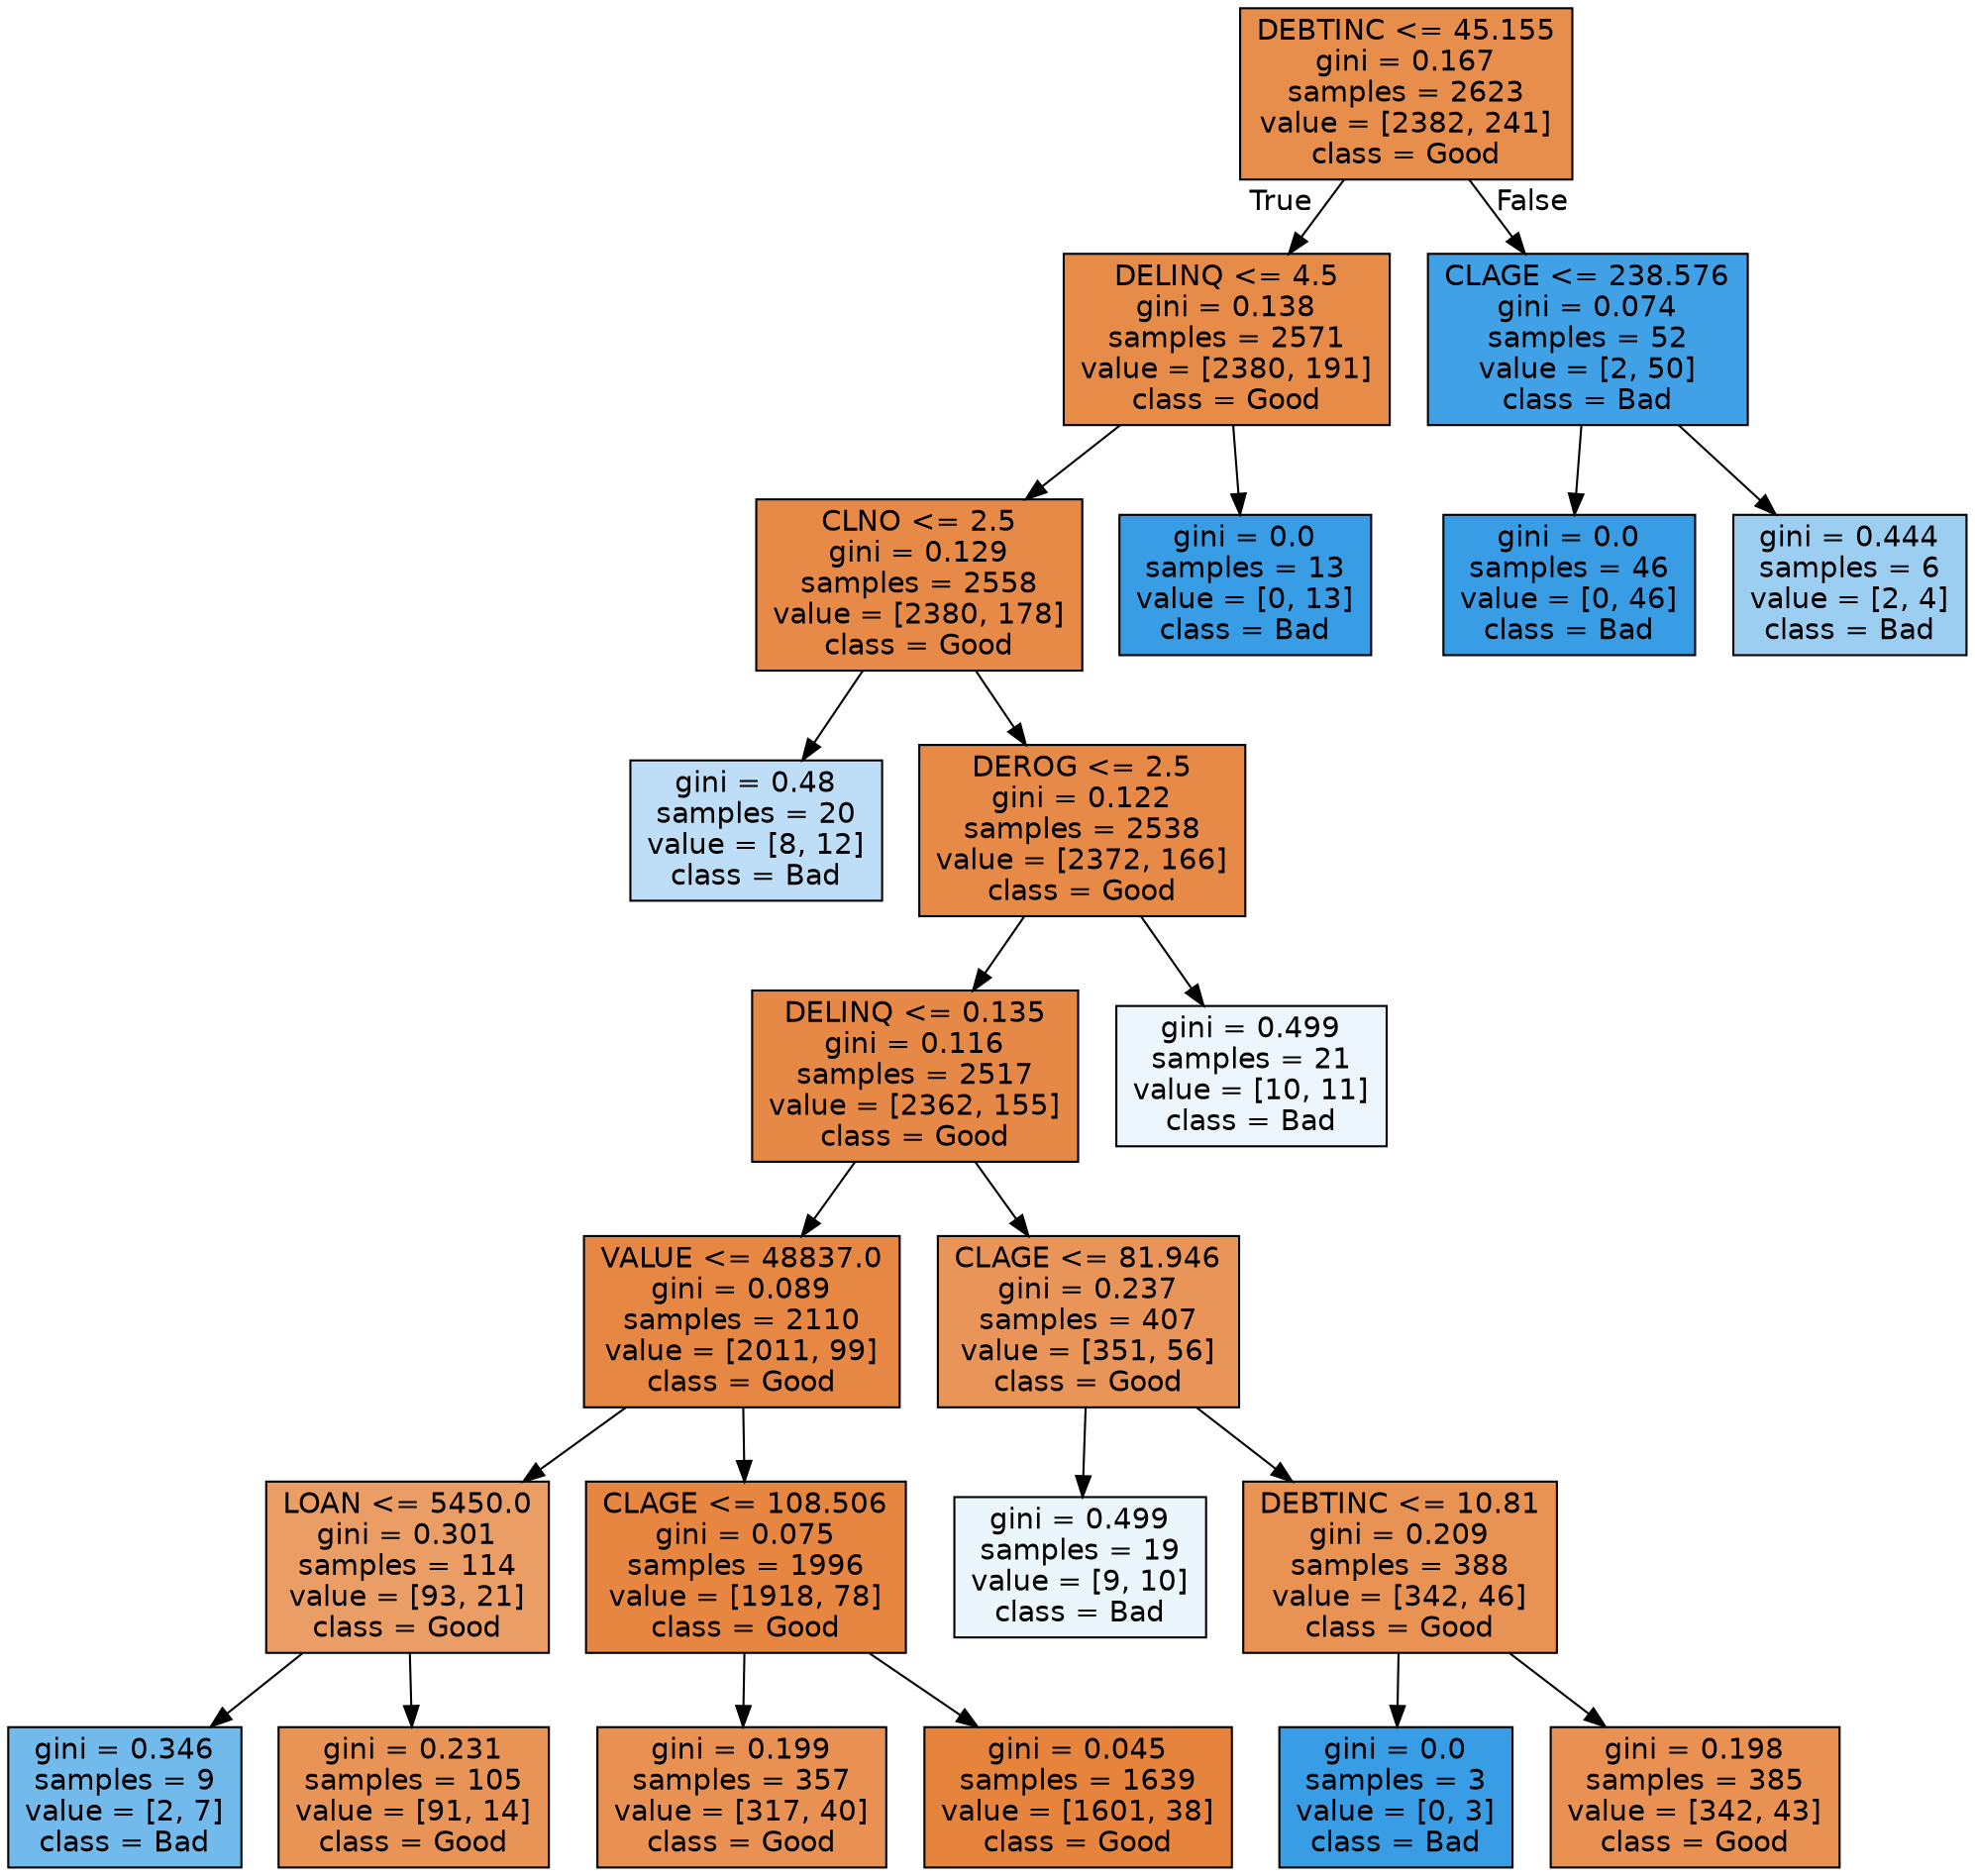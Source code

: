 digraph Tree {
node [shape=box, style="filled", color="black", fontname="helvetica"] ;
edge [fontname="helvetica"] ;
0 [label="DEBTINC <= 45.155\ngini = 0.167\nsamples = 2623\nvalue = [2382, 241]\nclass = Good", fillcolor="#e88e4d"] ;
1 [label="DELINQ <= 4.5\ngini = 0.138\nsamples = 2571\nvalue = [2380, 191]\nclass = Good", fillcolor="#e78b49"] ;
0 -> 1 [labeldistance=2.5, labelangle=45, headlabel="True"] ;
2 [label="CLNO <= 2.5\ngini = 0.129\nsamples = 2558\nvalue = [2380, 178]\nclass = Good", fillcolor="#e78a48"] ;
1 -> 2 ;
3 [label="gini = 0.48\nsamples = 20\nvalue = [8, 12]\nclass = Bad", fillcolor="#bddef6"] ;
2 -> 3 ;
4 [label="DEROG <= 2.5\ngini = 0.122\nsamples = 2538\nvalue = [2372, 166]\nclass = Good", fillcolor="#e78a47"] ;
2 -> 4 ;
5 [label="DELINQ <= 0.135\ngini = 0.116\nsamples = 2517\nvalue = [2362, 155]\nclass = Good", fillcolor="#e78946"] ;
4 -> 5 ;
6 [label="VALUE <= 48837.0\ngini = 0.089\nsamples = 2110\nvalue = [2011, 99]\nclass = Good", fillcolor="#e68743"] ;
5 -> 6 ;
7 [label="LOAN <= 5450.0\ngini = 0.301\nsamples = 114\nvalue = [93, 21]\nclass = Good", fillcolor="#eb9d66"] ;
6 -> 7 ;
8 [label="gini = 0.346\nsamples = 9\nvalue = [2, 7]\nclass = Bad", fillcolor="#72b9ec"] ;
7 -> 8 ;
9 [label="gini = 0.231\nsamples = 105\nvalue = [91, 14]\nclass = Good", fillcolor="#e99457"] ;
7 -> 9 ;
10 [label="CLAGE <= 108.506\ngini = 0.075\nsamples = 1996\nvalue = [1918, 78]\nclass = Good", fillcolor="#e68641"] ;
6 -> 10 ;
11 [label="gini = 0.199\nsamples = 357\nvalue = [317, 40]\nclass = Good", fillcolor="#e89152"] ;
10 -> 11 ;
12 [label="gini = 0.045\nsamples = 1639\nvalue = [1601, 38]\nclass = Good", fillcolor="#e6843e"] ;
10 -> 12 ;
13 [label="CLAGE <= 81.946\ngini = 0.237\nsamples = 407\nvalue = [351, 56]\nclass = Good", fillcolor="#e99559"] ;
5 -> 13 ;
14 [label="gini = 0.499\nsamples = 19\nvalue = [9, 10]\nclass = Bad", fillcolor="#ebf5fc"] ;
13 -> 14 ;
15 [label="DEBTINC <= 10.81\ngini = 0.209\nsamples = 388\nvalue = [342, 46]\nclass = Good", fillcolor="#e89254"] ;
13 -> 15 ;
16 [label="gini = 0.0\nsamples = 3\nvalue = [0, 3]\nclass = Bad", fillcolor="#399de5"] ;
15 -> 16 ;
17 [label="gini = 0.198\nsamples = 385\nvalue = [342, 43]\nclass = Good", fillcolor="#e89152"] ;
15 -> 17 ;
18 [label="gini = 0.499\nsamples = 21\nvalue = [10, 11]\nclass = Bad", fillcolor="#edf6fd"] ;
4 -> 18 ;
19 [label="gini = 0.0\nsamples = 13\nvalue = [0, 13]\nclass = Bad", fillcolor="#399de5"] ;
1 -> 19 ;
20 [label="CLAGE <= 238.576\ngini = 0.074\nsamples = 52\nvalue = [2, 50]\nclass = Bad", fillcolor="#41a1e6"] ;
0 -> 20 [labeldistance=2.5, labelangle=-45, headlabel="False"] ;
21 [label="gini = 0.0\nsamples = 46\nvalue = [0, 46]\nclass = Bad", fillcolor="#399de5"] ;
20 -> 21 ;
22 [label="gini = 0.444\nsamples = 6\nvalue = [2, 4]\nclass = Bad", fillcolor="#9ccef2"] ;
20 -> 22 ;
}